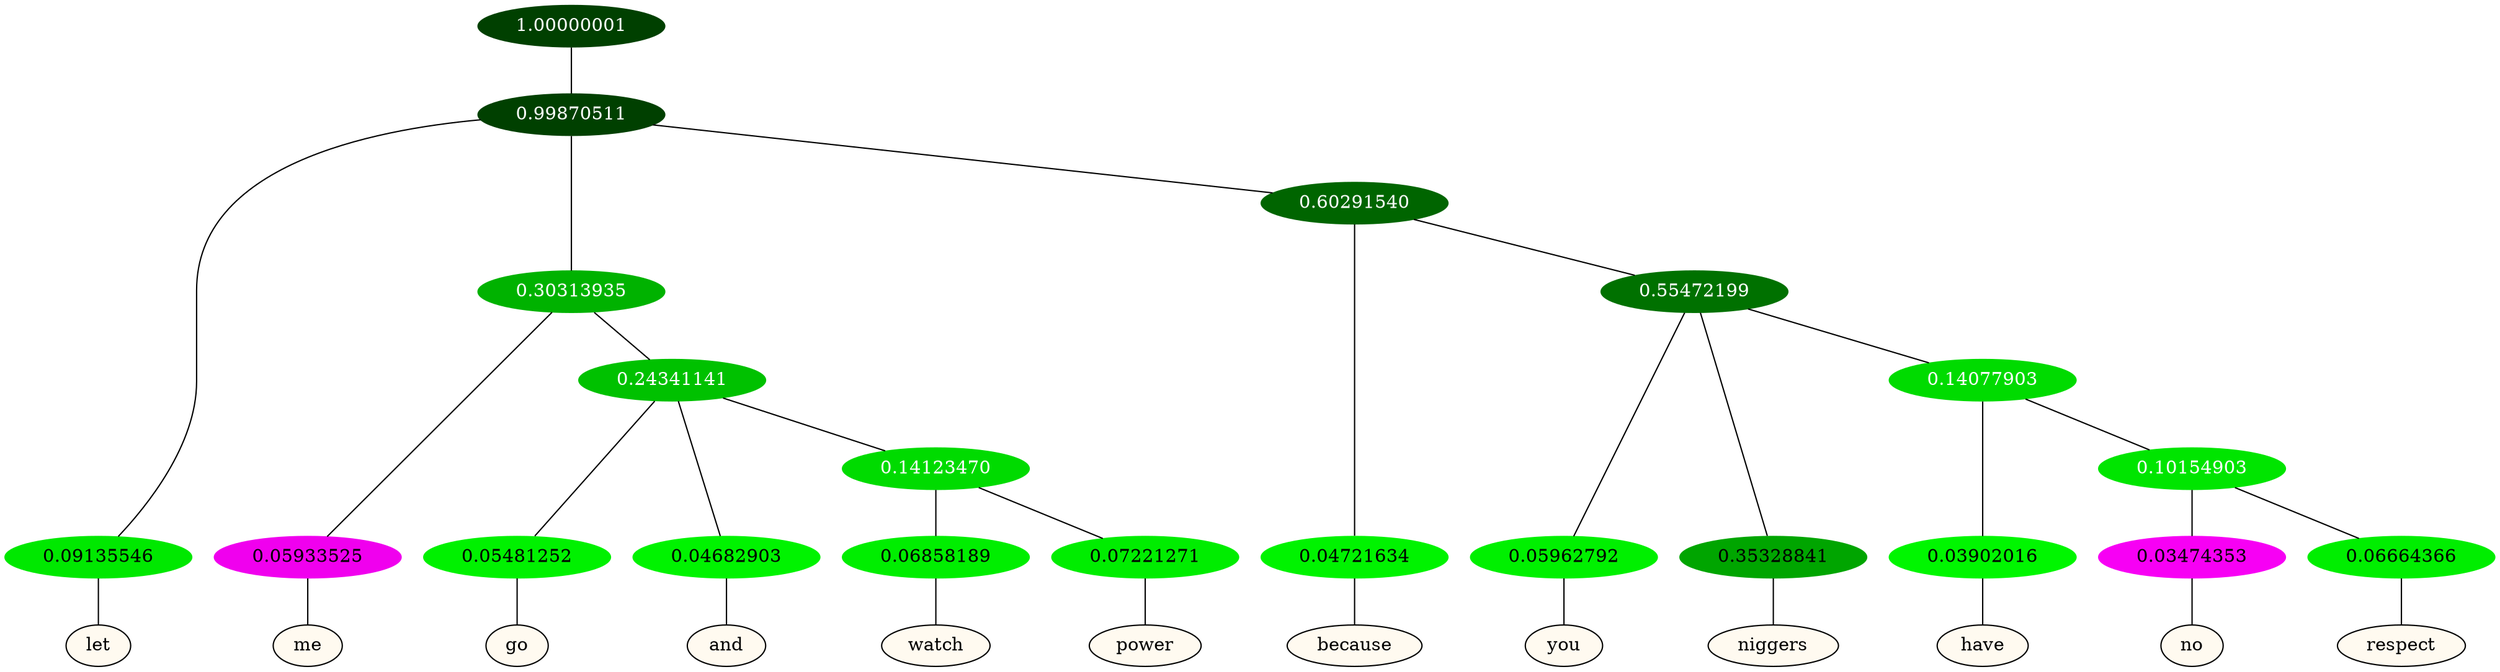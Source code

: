 graph {
	node [format=png height=0.15 nodesep=0.001 ordering=out overlap=prism overlap_scaling=0.01 ranksep=0.001 ratio=0.2 style=filled width=0.15]
	{
		rank=same
		a_w_2 [label=let color=black fillcolor=floralwhite style="filled,solid"]
		a_w_5 [label=me color=black fillcolor=floralwhite style="filled,solid"]
		a_w_9 [label=go color=black fillcolor=floralwhite style="filled,solid"]
		a_w_10 [label=and color=black fillcolor=floralwhite style="filled,solid"]
		a_w_15 [label=watch color=black fillcolor=floralwhite style="filled,solid"]
		a_w_16 [label=power color=black fillcolor=floralwhite style="filled,solid"]
		a_w_7 [label=because color=black fillcolor=floralwhite style="filled,solid"]
		a_w_12 [label=you color=black fillcolor=floralwhite style="filled,solid"]
		a_w_13 [label=niggers color=black fillcolor=floralwhite style="filled,solid"]
		a_w_17 [label=have color=black fillcolor=floralwhite style="filled,solid"]
		a_w_19 [label=no color=black fillcolor=floralwhite style="filled,solid"]
		a_w_20 [label=respect color=black fillcolor=floralwhite style="filled,solid"]
	}
	a_n_2 -- a_w_2
	a_n_5 -- a_w_5
	a_n_9 -- a_w_9
	a_n_10 -- a_w_10
	a_n_15 -- a_w_15
	a_n_16 -- a_w_16
	a_n_7 -- a_w_7
	a_n_12 -- a_w_12
	a_n_13 -- a_w_13
	a_n_17 -- a_w_17
	a_n_19 -- a_w_19
	a_n_20 -- a_w_20
	{
		rank=same
		a_n_2 [label=0.09135546 color="0.334 1.000 0.909" fontcolor=black]
		a_n_5 [label=0.05933525 color="0.835 1.000 0.941" fontcolor=black]
		a_n_9 [label=0.05481252 color="0.334 1.000 0.945" fontcolor=black]
		a_n_10 [label=0.04682903 color="0.334 1.000 0.953" fontcolor=black]
		a_n_15 [label=0.06858189 color="0.334 1.000 0.931" fontcolor=black]
		a_n_16 [label=0.07221271 color="0.334 1.000 0.928" fontcolor=black]
		a_n_7 [label=0.04721634 color="0.334 1.000 0.953" fontcolor=black]
		a_n_12 [label=0.05962792 color="0.334 1.000 0.940" fontcolor=black]
		a_n_13 [label=0.35328841 color="0.334 1.000 0.647" fontcolor=black]
		a_n_17 [label=0.03902016 color="0.334 1.000 0.961" fontcolor=black]
		a_n_19 [label=0.03474353 color="0.835 1.000 0.965" fontcolor=black]
		a_n_20 [label=0.06664366 color="0.334 1.000 0.933" fontcolor=black]
	}
	a_n_0 [label=1.00000001 color="0.334 1.000 0.250" fontcolor=grey99]
	a_n_1 [label=0.99870511 color="0.334 1.000 0.250" fontcolor=grey99]
	a_n_0 -- a_n_1
	a_n_1 -- a_n_2
	a_n_3 [label=0.30313935 color="0.334 1.000 0.697" fontcolor=grey99]
	a_n_1 -- a_n_3
	a_n_4 [label=0.60291540 color="0.334 1.000 0.397" fontcolor=grey99]
	a_n_1 -- a_n_4
	a_n_3 -- a_n_5
	a_n_6 [label=0.24341141 color="0.334 1.000 0.757" fontcolor=grey99]
	a_n_3 -- a_n_6
	a_n_4 -- a_n_7
	a_n_8 [label=0.55472199 color="0.334 1.000 0.445" fontcolor=grey99]
	a_n_4 -- a_n_8
	a_n_6 -- a_n_9
	a_n_6 -- a_n_10
	a_n_11 [label=0.14123470 color="0.334 1.000 0.859" fontcolor=grey99]
	a_n_6 -- a_n_11
	a_n_8 -- a_n_12
	a_n_8 -- a_n_13
	a_n_14 [label=0.14077903 color="0.334 1.000 0.859" fontcolor=grey99]
	a_n_8 -- a_n_14
	a_n_11 -- a_n_15
	a_n_11 -- a_n_16
	a_n_14 -- a_n_17
	a_n_18 [label=0.10154903 color="0.334 1.000 0.898" fontcolor=grey99]
	a_n_14 -- a_n_18
	a_n_18 -- a_n_19
	a_n_18 -- a_n_20
}
